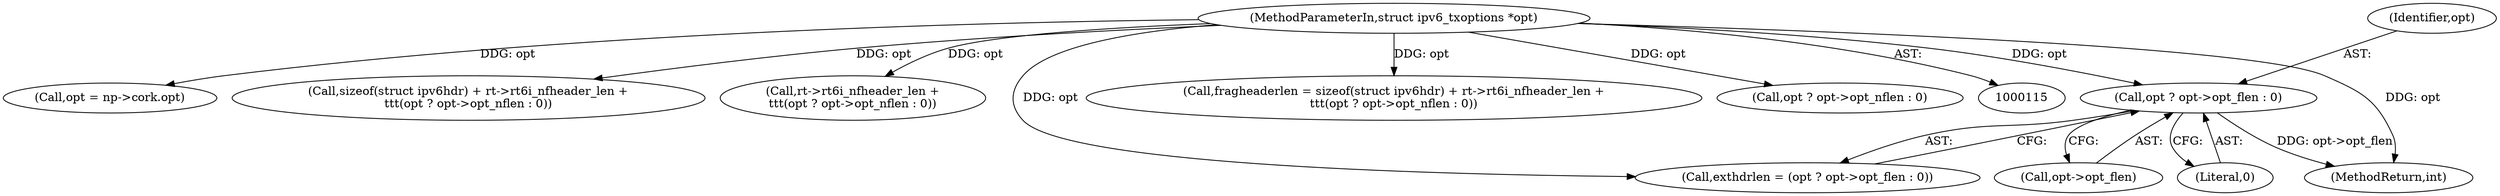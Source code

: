 digraph "0_linux_75a493e60ac4bbe2e977e7129d6d8cbb0dd236be@pointer" {
"1000506" [label="(Call,opt ? opt->opt_flen : 0)"];
"1000123" [label="(MethodParameterIn,struct ipv6_txoptions *opt)"];
"1000550" [label="(Call,opt = np->cork.opt)"];
"1000581" [label="(Call,sizeof(struct ipv6hdr) + rt->rt6i_nfheader_len +\n\t\t\t(opt ? opt->opt_nflen : 0))"];
"1000507" [label="(Identifier,opt)"];
"1000508" [label="(Call,opt->opt_flen)"];
"1000506" [label="(Call,opt ? opt->opt_flen : 0)"];
"1001327" [label="(MethodReturn,int)"];
"1000123" [label="(MethodParameterIn,struct ipv6_txoptions *opt)"];
"1000584" [label="(Call,rt->rt6i_nfheader_len +\n\t\t\t(opt ? opt->opt_nflen : 0))"];
"1000579" [label="(Call,fragheaderlen = sizeof(struct ipv6hdr) + rt->rt6i_nfheader_len +\n\t\t\t(opt ? opt->opt_nflen : 0))"];
"1000511" [label="(Literal,0)"];
"1000504" [label="(Call,exthdrlen = (opt ? opt->opt_flen : 0))"];
"1000588" [label="(Call,opt ? opt->opt_nflen : 0)"];
"1000506" -> "1000504"  [label="AST: "];
"1000506" -> "1000508"  [label="CFG: "];
"1000506" -> "1000511"  [label="CFG: "];
"1000507" -> "1000506"  [label="AST: "];
"1000508" -> "1000506"  [label="AST: "];
"1000511" -> "1000506"  [label="AST: "];
"1000504" -> "1000506"  [label="CFG: "];
"1000506" -> "1001327"  [label="DDG: opt->opt_flen"];
"1000123" -> "1000506"  [label="DDG: opt"];
"1000123" -> "1000115"  [label="AST: "];
"1000123" -> "1001327"  [label="DDG: opt"];
"1000123" -> "1000504"  [label="DDG: opt"];
"1000123" -> "1000550"  [label="DDG: opt"];
"1000123" -> "1000579"  [label="DDG: opt"];
"1000123" -> "1000581"  [label="DDG: opt"];
"1000123" -> "1000584"  [label="DDG: opt"];
"1000123" -> "1000588"  [label="DDG: opt"];
}
